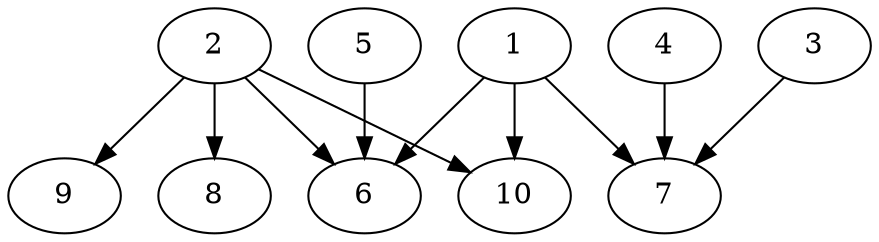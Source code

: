 // DAG automatically generated by daggen at Thu Oct  3 13:58:04 2019
// ./daggen --dot -n 10 --ccr 0.4 --fat 0.9 --regular 0.7 --density 0.5 --mindata 5242880 --maxdata 52428800 
digraph G {
  1 [size="42639360", alpha="0.07", expect_size="17055744"] 
  1 -> 6 [size ="17055744"]
  1 -> 7 [size ="17055744"]
  1 -> 10 [size ="17055744"]
  2 [size="27755520", alpha="0.10", expect_size="11102208"] 
  2 -> 6 [size ="11102208"]
  2 -> 8 [size ="11102208"]
  2 -> 9 [size ="11102208"]
  2 -> 10 [size ="11102208"]
  3 [size="31598080", alpha="0.07", expect_size="12639232"] 
  3 -> 7 [size ="12639232"]
  4 [size="67453440", alpha="0.05", expect_size="26981376"] 
  4 -> 7 [size ="26981376"]
  5 [size="124741120", alpha="0.12", expect_size="49896448"] 
  5 -> 6 [size ="49896448"]
  6 [size="127342080", alpha="0.01", expect_size="50936832"] 
  7 [size="100264960", alpha="0.10", expect_size="40105984"] 
  8 [size="26442240", alpha="0.14", expect_size="10576896"] 
  9 [size="42905600", alpha="0.01", expect_size="17162240"] 
  10 [size="18129920", alpha="0.06", expect_size="7251968"] 
}
